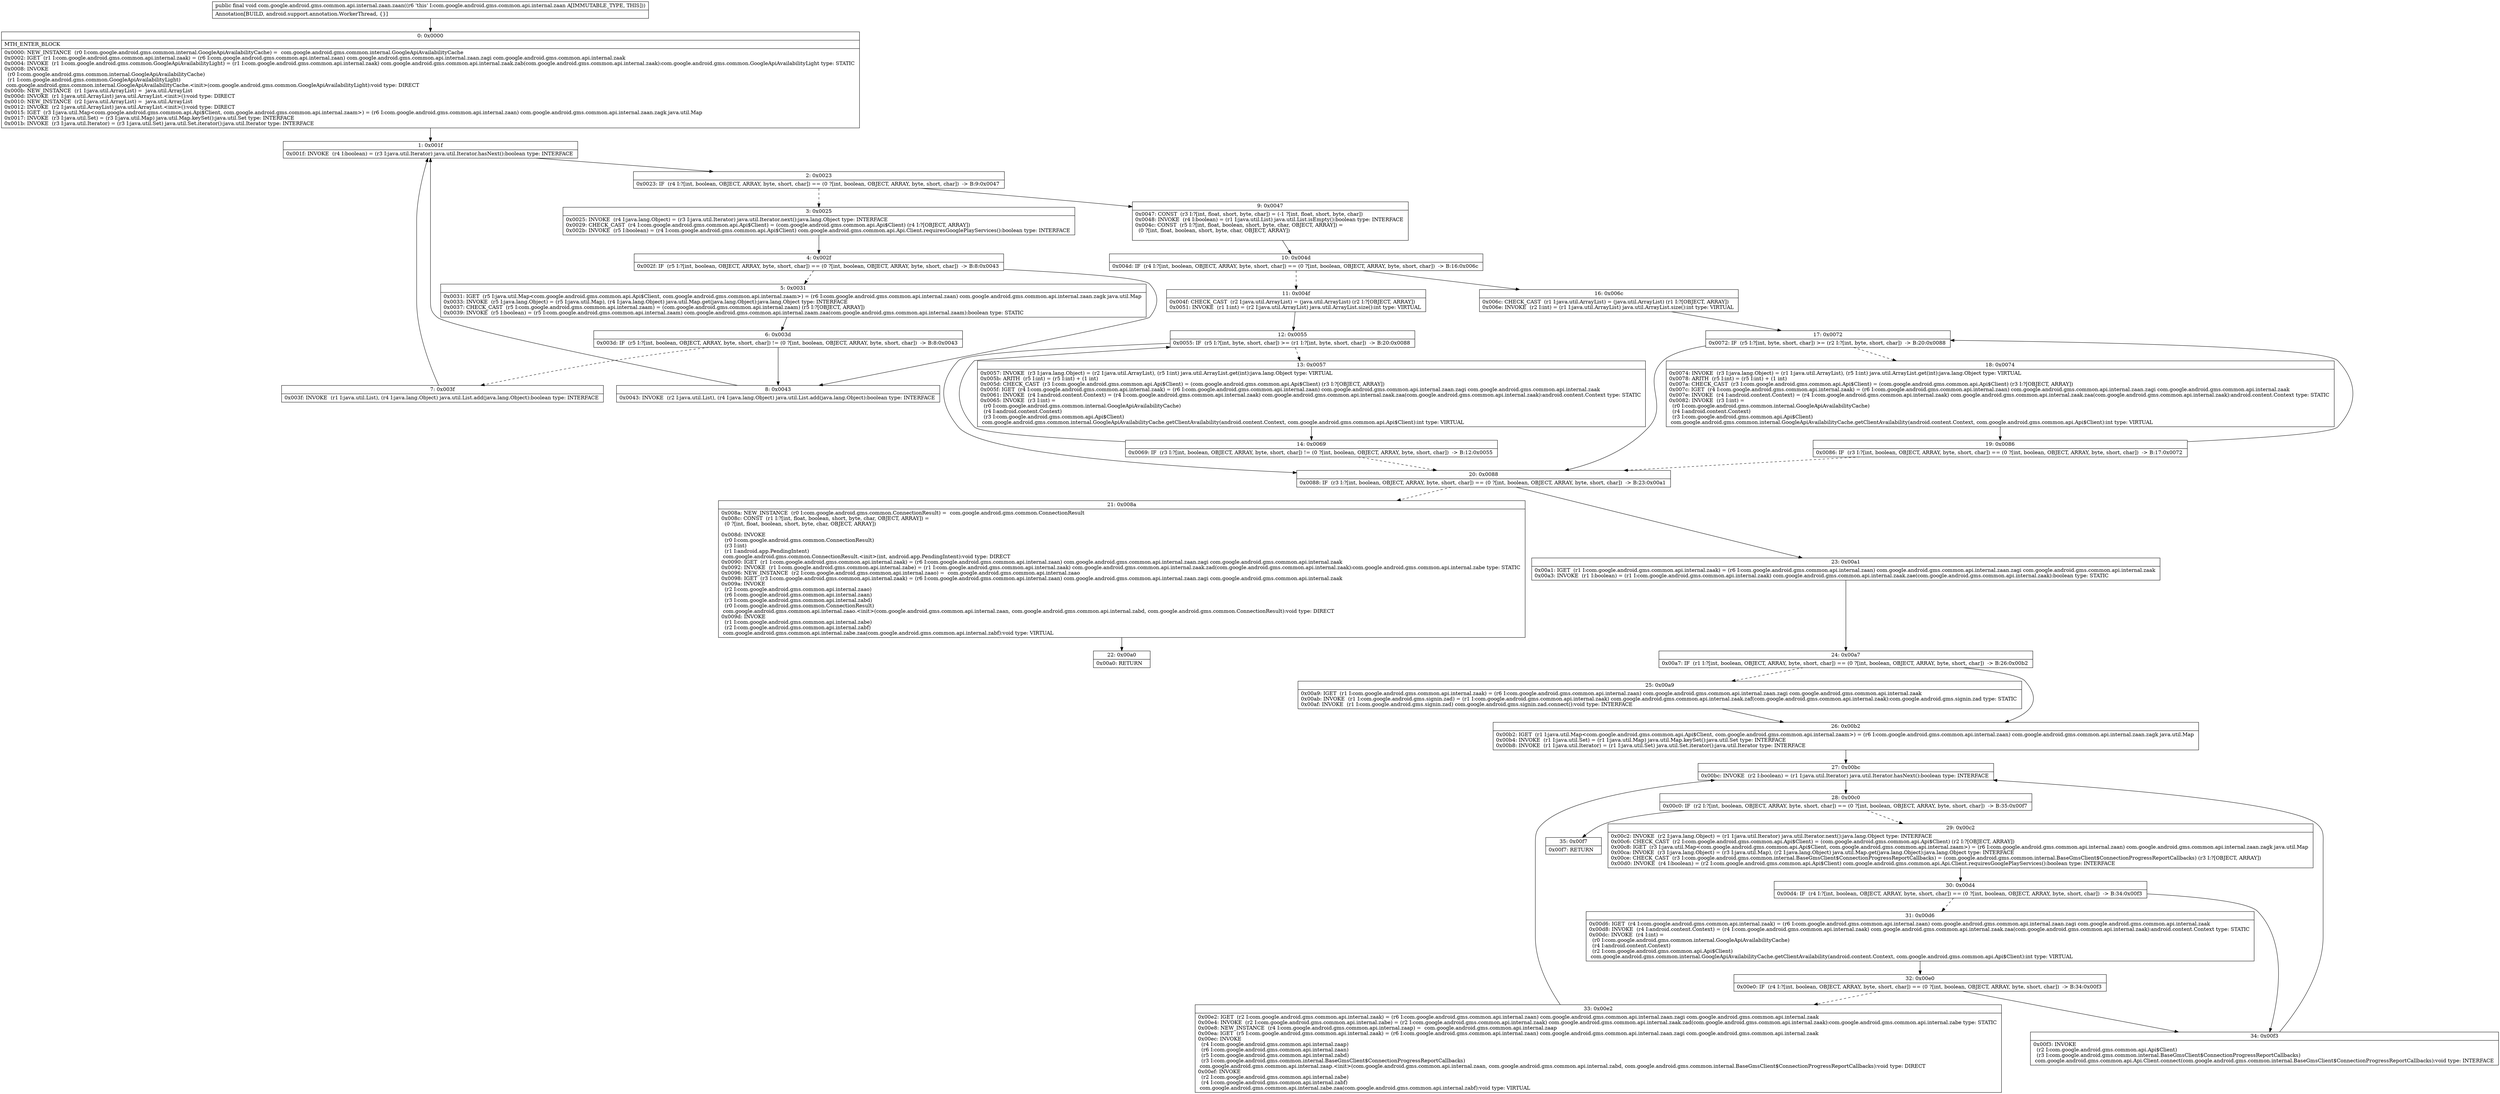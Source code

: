 digraph "CFG forcom.google.android.gms.common.api.internal.zaan.zaan()V" {
Node_0 [shape=record,label="{0\:\ 0x0000|MTH_ENTER_BLOCK\l|0x0000: NEW_INSTANCE  (r0 I:com.google.android.gms.common.internal.GoogleApiAvailabilityCache) =  com.google.android.gms.common.internal.GoogleApiAvailabilityCache \l0x0002: IGET  (r1 I:com.google.android.gms.common.api.internal.zaak) = (r6 I:com.google.android.gms.common.api.internal.zaan) com.google.android.gms.common.api.internal.zaan.zagi com.google.android.gms.common.api.internal.zaak \l0x0004: INVOKE  (r1 I:com.google.android.gms.common.GoogleApiAvailabilityLight) = (r1 I:com.google.android.gms.common.api.internal.zaak) com.google.android.gms.common.api.internal.zaak.zab(com.google.android.gms.common.api.internal.zaak):com.google.android.gms.common.GoogleApiAvailabilityLight type: STATIC \l0x0008: INVOKE  \l  (r0 I:com.google.android.gms.common.internal.GoogleApiAvailabilityCache)\l  (r1 I:com.google.android.gms.common.GoogleApiAvailabilityLight)\l com.google.android.gms.common.internal.GoogleApiAvailabilityCache.\<init\>(com.google.android.gms.common.GoogleApiAvailabilityLight):void type: DIRECT \l0x000b: NEW_INSTANCE  (r1 I:java.util.ArrayList) =  java.util.ArrayList \l0x000d: INVOKE  (r1 I:java.util.ArrayList) java.util.ArrayList.\<init\>():void type: DIRECT \l0x0010: NEW_INSTANCE  (r2 I:java.util.ArrayList) =  java.util.ArrayList \l0x0012: INVOKE  (r2 I:java.util.ArrayList) java.util.ArrayList.\<init\>():void type: DIRECT \l0x0015: IGET  (r3 I:java.util.Map\<com.google.android.gms.common.api.Api$Client, com.google.android.gms.common.api.internal.zaam\>) = (r6 I:com.google.android.gms.common.api.internal.zaan) com.google.android.gms.common.api.internal.zaan.zagk java.util.Map \l0x0017: INVOKE  (r3 I:java.util.Set) = (r3 I:java.util.Map) java.util.Map.keySet():java.util.Set type: INTERFACE \l0x001b: INVOKE  (r3 I:java.util.Iterator) = (r3 I:java.util.Set) java.util.Set.iterator():java.util.Iterator type: INTERFACE \l}"];
Node_1 [shape=record,label="{1\:\ 0x001f|0x001f: INVOKE  (r4 I:boolean) = (r3 I:java.util.Iterator) java.util.Iterator.hasNext():boolean type: INTERFACE \l}"];
Node_2 [shape=record,label="{2\:\ 0x0023|0x0023: IF  (r4 I:?[int, boolean, OBJECT, ARRAY, byte, short, char]) == (0 ?[int, boolean, OBJECT, ARRAY, byte, short, char])  \-\> B:9:0x0047 \l}"];
Node_3 [shape=record,label="{3\:\ 0x0025|0x0025: INVOKE  (r4 I:java.lang.Object) = (r3 I:java.util.Iterator) java.util.Iterator.next():java.lang.Object type: INTERFACE \l0x0029: CHECK_CAST  (r4 I:com.google.android.gms.common.api.Api$Client) = (com.google.android.gms.common.api.Api$Client) (r4 I:?[OBJECT, ARRAY]) \l0x002b: INVOKE  (r5 I:boolean) = (r4 I:com.google.android.gms.common.api.Api$Client) com.google.android.gms.common.api.Api.Client.requiresGooglePlayServices():boolean type: INTERFACE \l}"];
Node_4 [shape=record,label="{4\:\ 0x002f|0x002f: IF  (r5 I:?[int, boolean, OBJECT, ARRAY, byte, short, char]) == (0 ?[int, boolean, OBJECT, ARRAY, byte, short, char])  \-\> B:8:0x0043 \l}"];
Node_5 [shape=record,label="{5\:\ 0x0031|0x0031: IGET  (r5 I:java.util.Map\<com.google.android.gms.common.api.Api$Client, com.google.android.gms.common.api.internal.zaam\>) = (r6 I:com.google.android.gms.common.api.internal.zaan) com.google.android.gms.common.api.internal.zaan.zagk java.util.Map \l0x0033: INVOKE  (r5 I:java.lang.Object) = (r5 I:java.util.Map), (r4 I:java.lang.Object) java.util.Map.get(java.lang.Object):java.lang.Object type: INTERFACE \l0x0037: CHECK_CAST  (r5 I:com.google.android.gms.common.api.internal.zaam) = (com.google.android.gms.common.api.internal.zaam) (r5 I:?[OBJECT, ARRAY]) \l0x0039: INVOKE  (r5 I:boolean) = (r5 I:com.google.android.gms.common.api.internal.zaam) com.google.android.gms.common.api.internal.zaam.zaa(com.google.android.gms.common.api.internal.zaam):boolean type: STATIC \l}"];
Node_6 [shape=record,label="{6\:\ 0x003d|0x003d: IF  (r5 I:?[int, boolean, OBJECT, ARRAY, byte, short, char]) != (0 ?[int, boolean, OBJECT, ARRAY, byte, short, char])  \-\> B:8:0x0043 \l}"];
Node_7 [shape=record,label="{7\:\ 0x003f|0x003f: INVOKE  (r1 I:java.util.List), (r4 I:java.lang.Object) java.util.List.add(java.lang.Object):boolean type: INTERFACE \l}"];
Node_8 [shape=record,label="{8\:\ 0x0043|0x0043: INVOKE  (r2 I:java.util.List), (r4 I:java.lang.Object) java.util.List.add(java.lang.Object):boolean type: INTERFACE \l}"];
Node_9 [shape=record,label="{9\:\ 0x0047|0x0047: CONST  (r3 I:?[int, float, short, byte, char]) = (\-1 ?[int, float, short, byte, char]) \l0x0048: INVOKE  (r4 I:boolean) = (r1 I:java.util.List) java.util.List.isEmpty():boolean type: INTERFACE \l0x004c: CONST  (r5 I:?[int, float, boolean, short, byte, char, OBJECT, ARRAY]) = \l  (0 ?[int, float, boolean, short, byte, char, OBJECT, ARRAY])\l \l}"];
Node_10 [shape=record,label="{10\:\ 0x004d|0x004d: IF  (r4 I:?[int, boolean, OBJECT, ARRAY, byte, short, char]) == (0 ?[int, boolean, OBJECT, ARRAY, byte, short, char])  \-\> B:16:0x006c \l}"];
Node_11 [shape=record,label="{11\:\ 0x004f|0x004f: CHECK_CAST  (r2 I:java.util.ArrayList) = (java.util.ArrayList) (r2 I:?[OBJECT, ARRAY]) \l0x0051: INVOKE  (r1 I:int) = (r2 I:java.util.ArrayList) java.util.ArrayList.size():int type: VIRTUAL \l}"];
Node_12 [shape=record,label="{12\:\ 0x0055|0x0055: IF  (r5 I:?[int, byte, short, char]) \>= (r1 I:?[int, byte, short, char])  \-\> B:20:0x0088 \l}"];
Node_13 [shape=record,label="{13\:\ 0x0057|0x0057: INVOKE  (r3 I:java.lang.Object) = (r2 I:java.util.ArrayList), (r5 I:int) java.util.ArrayList.get(int):java.lang.Object type: VIRTUAL \l0x005b: ARITH  (r5 I:int) = (r5 I:int) + (1 int) \l0x005d: CHECK_CAST  (r3 I:com.google.android.gms.common.api.Api$Client) = (com.google.android.gms.common.api.Api$Client) (r3 I:?[OBJECT, ARRAY]) \l0x005f: IGET  (r4 I:com.google.android.gms.common.api.internal.zaak) = (r6 I:com.google.android.gms.common.api.internal.zaan) com.google.android.gms.common.api.internal.zaan.zagi com.google.android.gms.common.api.internal.zaak \l0x0061: INVOKE  (r4 I:android.content.Context) = (r4 I:com.google.android.gms.common.api.internal.zaak) com.google.android.gms.common.api.internal.zaak.zaa(com.google.android.gms.common.api.internal.zaak):android.content.Context type: STATIC \l0x0065: INVOKE  (r3 I:int) = \l  (r0 I:com.google.android.gms.common.internal.GoogleApiAvailabilityCache)\l  (r4 I:android.content.Context)\l  (r3 I:com.google.android.gms.common.api.Api$Client)\l com.google.android.gms.common.internal.GoogleApiAvailabilityCache.getClientAvailability(android.content.Context, com.google.android.gms.common.api.Api$Client):int type: VIRTUAL \l}"];
Node_14 [shape=record,label="{14\:\ 0x0069|0x0069: IF  (r3 I:?[int, boolean, OBJECT, ARRAY, byte, short, char]) != (0 ?[int, boolean, OBJECT, ARRAY, byte, short, char])  \-\> B:12:0x0055 \l}"];
Node_16 [shape=record,label="{16\:\ 0x006c|0x006c: CHECK_CAST  (r1 I:java.util.ArrayList) = (java.util.ArrayList) (r1 I:?[OBJECT, ARRAY]) \l0x006e: INVOKE  (r2 I:int) = (r1 I:java.util.ArrayList) java.util.ArrayList.size():int type: VIRTUAL \l}"];
Node_17 [shape=record,label="{17\:\ 0x0072|0x0072: IF  (r5 I:?[int, byte, short, char]) \>= (r2 I:?[int, byte, short, char])  \-\> B:20:0x0088 \l}"];
Node_18 [shape=record,label="{18\:\ 0x0074|0x0074: INVOKE  (r3 I:java.lang.Object) = (r1 I:java.util.ArrayList), (r5 I:int) java.util.ArrayList.get(int):java.lang.Object type: VIRTUAL \l0x0078: ARITH  (r5 I:int) = (r5 I:int) + (1 int) \l0x007a: CHECK_CAST  (r3 I:com.google.android.gms.common.api.Api$Client) = (com.google.android.gms.common.api.Api$Client) (r3 I:?[OBJECT, ARRAY]) \l0x007c: IGET  (r4 I:com.google.android.gms.common.api.internal.zaak) = (r6 I:com.google.android.gms.common.api.internal.zaan) com.google.android.gms.common.api.internal.zaan.zagi com.google.android.gms.common.api.internal.zaak \l0x007e: INVOKE  (r4 I:android.content.Context) = (r4 I:com.google.android.gms.common.api.internal.zaak) com.google.android.gms.common.api.internal.zaak.zaa(com.google.android.gms.common.api.internal.zaak):android.content.Context type: STATIC \l0x0082: INVOKE  (r3 I:int) = \l  (r0 I:com.google.android.gms.common.internal.GoogleApiAvailabilityCache)\l  (r4 I:android.content.Context)\l  (r3 I:com.google.android.gms.common.api.Api$Client)\l com.google.android.gms.common.internal.GoogleApiAvailabilityCache.getClientAvailability(android.content.Context, com.google.android.gms.common.api.Api$Client):int type: VIRTUAL \l}"];
Node_19 [shape=record,label="{19\:\ 0x0086|0x0086: IF  (r3 I:?[int, boolean, OBJECT, ARRAY, byte, short, char]) == (0 ?[int, boolean, OBJECT, ARRAY, byte, short, char])  \-\> B:17:0x0072 \l}"];
Node_20 [shape=record,label="{20\:\ 0x0088|0x0088: IF  (r3 I:?[int, boolean, OBJECT, ARRAY, byte, short, char]) == (0 ?[int, boolean, OBJECT, ARRAY, byte, short, char])  \-\> B:23:0x00a1 \l}"];
Node_21 [shape=record,label="{21\:\ 0x008a|0x008a: NEW_INSTANCE  (r0 I:com.google.android.gms.common.ConnectionResult) =  com.google.android.gms.common.ConnectionResult \l0x008c: CONST  (r1 I:?[int, float, boolean, short, byte, char, OBJECT, ARRAY]) = \l  (0 ?[int, float, boolean, short, byte, char, OBJECT, ARRAY])\l \l0x008d: INVOKE  \l  (r0 I:com.google.android.gms.common.ConnectionResult)\l  (r3 I:int)\l  (r1 I:android.app.PendingIntent)\l com.google.android.gms.common.ConnectionResult.\<init\>(int, android.app.PendingIntent):void type: DIRECT \l0x0090: IGET  (r1 I:com.google.android.gms.common.api.internal.zaak) = (r6 I:com.google.android.gms.common.api.internal.zaan) com.google.android.gms.common.api.internal.zaan.zagi com.google.android.gms.common.api.internal.zaak \l0x0092: INVOKE  (r1 I:com.google.android.gms.common.api.internal.zabe) = (r1 I:com.google.android.gms.common.api.internal.zaak) com.google.android.gms.common.api.internal.zaak.zad(com.google.android.gms.common.api.internal.zaak):com.google.android.gms.common.api.internal.zabe type: STATIC \l0x0096: NEW_INSTANCE  (r2 I:com.google.android.gms.common.api.internal.zaao) =  com.google.android.gms.common.api.internal.zaao \l0x0098: IGET  (r3 I:com.google.android.gms.common.api.internal.zaak) = (r6 I:com.google.android.gms.common.api.internal.zaan) com.google.android.gms.common.api.internal.zaan.zagi com.google.android.gms.common.api.internal.zaak \l0x009a: INVOKE  \l  (r2 I:com.google.android.gms.common.api.internal.zaao)\l  (r6 I:com.google.android.gms.common.api.internal.zaan)\l  (r3 I:com.google.android.gms.common.api.internal.zabd)\l  (r0 I:com.google.android.gms.common.ConnectionResult)\l com.google.android.gms.common.api.internal.zaao.\<init\>(com.google.android.gms.common.api.internal.zaan, com.google.android.gms.common.api.internal.zabd, com.google.android.gms.common.ConnectionResult):void type: DIRECT \l0x009d: INVOKE  \l  (r1 I:com.google.android.gms.common.api.internal.zabe)\l  (r2 I:com.google.android.gms.common.api.internal.zabf)\l com.google.android.gms.common.api.internal.zabe.zaa(com.google.android.gms.common.api.internal.zabf):void type: VIRTUAL \l}"];
Node_22 [shape=record,label="{22\:\ 0x00a0|0x00a0: RETURN   \l}"];
Node_23 [shape=record,label="{23\:\ 0x00a1|0x00a1: IGET  (r1 I:com.google.android.gms.common.api.internal.zaak) = (r6 I:com.google.android.gms.common.api.internal.zaan) com.google.android.gms.common.api.internal.zaan.zagi com.google.android.gms.common.api.internal.zaak \l0x00a3: INVOKE  (r1 I:boolean) = (r1 I:com.google.android.gms.common.api.internal.zaak) com.google.android.gms.common.api.internal.zaak.zae(com.google.android.gms.common.api.internal.zaak):boolean type: STATIC \l}"];
Node_24 [shape=record,label="{24\:\ 0x00a7|0x00a7: IF  (r1 I:?[int, boolean, OBJECT, ARRAY, byte, short, char]) == (0 ?[int, boolean, OBJECT, ARRAY, byte, short, char])  \-\> B:26:0x00b2 \l}"];
Node_25 [shape=record,label="{25\:\ 0x00a9|0x00a9: IGET  (r1 I:com.google.android.gms.common.api.internal.zaak) = (r6 I:com.google.android.gms.common.api.internal.zaan) com.google.android.gms.common.api.internal.zaan.zagi com.google.android.gms.common.api.internal.zaak \l0x00ab: INVOKE  (r1 I:com.google.android.gms.signin.zad) = (r1 I:com.google.android.gms.common.api.internal.zaak) com.google.android.gms.common.api.internal.zaak.zaf(com.google.android.gms.common.api.internal.zaak):com.google.android.gms.signin.zad type: STATIC \l0x00af: INVOKE  (r1 I:com.google.android.gms.signin.zad) com.google.android.gms.signin.zad.connect():void type: INTERFACE \l}"];
Node_26 [shape=record,label="{26\:\ 0x00b2|0x00b2: IGET  (r1 I:java.util.Map\<com.google.android.gms.common.api.Api$Client, com.google.android.gms.common.api.internal.zaam\>) = (r6 I:com.google.android.gms.common.api.internal.zaan) com.google.android.gms.common.api.internal.zaan.zagk java.util.Map \l0x00b4: INVOKE  (r1 I:java.util.Set) = (r1 I:java.util.Map) java.util.Map.keySet():java.util.Set type: INTERFACE \l0x00b8: INVOKE  (r1 I:java.util.Iterator) = (r1 I:java.util.Set) java.util.Set.iterator():java.util.Iterator type: INTERFACE \l}"];
Node_27 [shape=record,label="{27\:\ 0x00bc|0x00bc: INVOKE  (r2 I:boolean) = (r1 I:java.util.Iterator) java.util.Iterator.hasNext():boolean type: INTERFACE \l}"];
Node_28 [shape=record,label="{28\:\ 0x00c0|0x00c0: IF  (r2 I:?[int, boolean, OBJECT, ARRAY, byte, short, char]) == (0 ?[int, boolean, OBJECT, ARRAY, byte, short, char])  \-\> B:35:0x00f7 \l}"];
Node_29 [shape=record,label="{29\:\ 0x00c2|0x00c2: INVOKE  (r2 I:java.lang.Object) = (r1 I:java.util.Iterator) java.util.Iterator.next():java.lang.Object type: INTERFACE \l0x00c6: CHECK_CAST  (r2 I:com.google.android.gms.common.api.Api$Client) = (com.google.android.gms.common.api.Api$Client) (r2 I:?[OBJECT, ARRAY]) \l0x00c8: IGET  (r3 I:java.util.Map\<com.google.android.gms.common.api.Api$Client, com.google.android.gms.common.api.internal.zaam\>) = (r6 I:com.google.android.gms.common.api.internal.zaan) com.google.android.gms.common.api.internal.zaan.zagk java.util.Map \l0x00ca: INVOKE  (r3 I:java.lang.Object) = (r3 I:java.util.Map), (r2 I:java.lang.Object) java.util.Map.get(java.lang.Object):java.lang.Object type: INTERFACE \l0x00ce: CHECK_CAST  (r3 I:com.google.android.gms.common.internal.BaseGmsClient$ConnectionProgressReportCallbacks) = (com.google.android.gms.common.internal.BaseGmsClient$ConnectionProgressReportCallbacks) (r3 I:?[OBJECT, ARRAY]) \l0x00d0: INVOKE  (r4 I:boolean) = (r2 I:com.google.android.gms.common.api.Api$Client) com.google.android.gms.common.api.Api.Client.requiresGooglePlayServices():boolean type: INTERFACE \l}"];
Node_30 [shape=record,label="{30\:\ 0x00d4|0x00d4: IF  (r4 I:?[int, boolean, OBJECT, ARRAY, byte, short, char]) == (0 ?[int, boolean, OBJECT, ARRAY, byte, short, char])  \-\> B:34:0x00f3 \l}"];
Node_31 [shape=record,label="{31\:\ 0x00d6|0x00d6: IGET  (r4 I:com.google.android.gms.common.api.internal.zaak) = (r6 I:com.google.android.gms.common.api.internal.zaan) com.google.android.gms.common.api.internal.zaan.zagi com.google.android.gms.common.api.internal.zaak \l0x00d8: INVOKE  (r4 I:android.content.Context) = (r4 I:com.google.android.gms.common.api.internal.zaak) com.google.android.gms.common.api.internal.zaak.zaa(com.google.android.gms.common.api.internal.zaak):android.content.Context type: STATIC \l0x00dc: INVOKE  (r4 I:int) = \l  (r0 I:com.google.android.gms.common.internal.GoogleApiAvailabilityCache)\l  (r4 I:android.content.Context)\l  (r2 I:com.google.android.gms.common.api.Api$Client)\l com.google.android.gms.common.internal.GoogleApiAvailabilityCache.getClientAvailability(android.content.Context, com.google.android.gms.common.api.Api$Client):int type: VIRTUAL \l}"];
Node_32 [shape=record,label="{32\:\ 0x00e0|0x00e0: IF  (r4 I:?[int, boolean, OBJECT, ARRAY, byte, short, char]) == (0 ?[int, boolean, OBJECT, ARRAY, byte, short, char])  \-\> B:34:0x00f3 \l}"];
Node_33 [shape=record,label="{33\:\ 0x00e2|0x00e2: IGET  (r2 I:com.google.android.gms.common.api.internal.zaak) = (r6 I:com.google.android.gms.common.api.internal.zaan) com.google.android.gms.common.api.internal.zaan.zagi com.google.android.gms.common.api.internal.zaak \l0x00e4: INVOKE  (r2 I:com.google.android.gms.common.api.internal.zabe) = (r2 I:com.google.android.gms.common.api.internal.zaak) com.google.android.gms.common.api.internal.zaak.zad(com.google.android.gms.common.api.internal.zaak):com.google.android.gms.common.api.internal.zabe type: STATIC \l0x00e8: NEW_INSTANCE  (r4 I:com.google.android.gms.common.api.internal.zaap) =  com.google.android.gms.common.api.internal.zaap \l0x00ea: IGET  (r5 I:com.google.android.gms.common.api.internal.zaak) = (r6 I:com.google.android.gms.common.api.internal.zaan) com.google.android.gms.common.api.internal.zaan.zagi com.google.android.gms.common.api.internal.zaak \l0x00ec: INVOKE  \l  (r4 I:com.google.android.gms.common.api.internal.zaap)\l  (r6 I:com.google.android.gms.common.api.internal.zaan)\l  (r5 I:com.google.android.gms.common.api.internal.zabd)\l  (r3 I:com.google.android.gms.common.internal.BaseGmsClient$ConnectionProgressReportCallbacks)\l com.google.android.gms.common.api.internal.zaap.\<init\>(com.google.android.gms.common.api.internal.zaan, com.google.android.gms.common.api.internal.zabd, com.google.android.gms.common.internal.BaseGmsClient$ConnectionProgressReportCallbacks):void type: DIRECT \l0x00ef: INVOKE  \l  (r2 I:com.google.android.gms.common.api.internal.zabe)\l  (r4 I:com.google.android.gms.common.api.internal.zabf)\l com.google.android.gms.common.api.internal.zabe.zaa(com.google.android.gms.common.api.internal.zabf):void type: VIRTUAL \l}"];
Node_34 [shape=record,label="{34\:\ 0x00f3|0x00f3: INVOKE  \l  (r2 I:com.google.android.gms.common.api.Api$Client)\l  (r3 I:com.google.android.gms.common.internal.BaseGmsClient$ConnectionProgressReportCallbacks)\l com.google.android.gms.common.api.Api.Client.connect(com.google.android.gms.common.internal.BaseGmsClient$ConnectionProgressReportCallbacks):void type: INTERFACE \l}"];
Node_35 [shape=record,label="{35\:\ 0x00f7|0x00f7: RETURN   \l}"];
MethodNode[shape=record,label="{public final void com.google.android.gms.common.api.internal.zaan.zaan((r6 'this' I:com.google.android.gms.common.api.internal.zaan A[IMMUTABLE_TYPE, THIS]))  | Annotation[BUILD, android.support.annotation.WorkerThread, \{\}]\l}"];
MethodNode -> Node_0;
Node_0 -> Node_1;
Node_1 -> Node_2;
Node_2 -> Node_3[style=dashed];
Node_2 -> Node_9;
Node_3 -> Node_4;
Node_4 -> Node_5[style=dashed];
Node_4 -> Node_8;
Node_5 -> Node_6;
Node_6 -> Node_7[style=dashed];
Node_6 -> Node_8;
Node_7 -> Node_1;
Node_8 -> Node_1;
Node_9 -> Node_10;
Node_10 -> Node_11[style=dashed];
Node_10 -> Node_16;
Node_11 -> Node_12;
Node_12 -> Node_13[style=dashed];
Node_12 -> Node_20;
Node_13 -> Node_14;
Node_14 -> Node_12;
Node_14 -> Node_20[style=dashed];
Node_16 -> Node_17;
Node_17 -> Node_18[style=dashed];
Node_17 -> Node_20;
Node_18 -> Node_19;
Node_19 -> Node_17;
Node_19 -> Node_20[style=dashed];
Node_20 -> Node_21[style=dashed];
Node_20 -> Node_23;
Node_21 -> Node_22;
Node_23 -> Node_24;
Node_24 -> Node_25[style=dashed];
Node_24 -> Node_26;
Node_25 -> Node_26;
Node_26 -> Node_27;
Node_27 -> Node_28;
Node_28 -> Node_29[style=dashed];
Node_28 -> Node_35;
Node_29 -> Node_30;
Node_30 -> Node_31[style=dashed];
Node_30 -> Node_34;
Node_31 -> Node_32;
Node_32 -> Node_33[style=dashed];
Node_32 -> Node_34;
Node_33 -> Node_27;
Node_34 -> Node_27;
}

